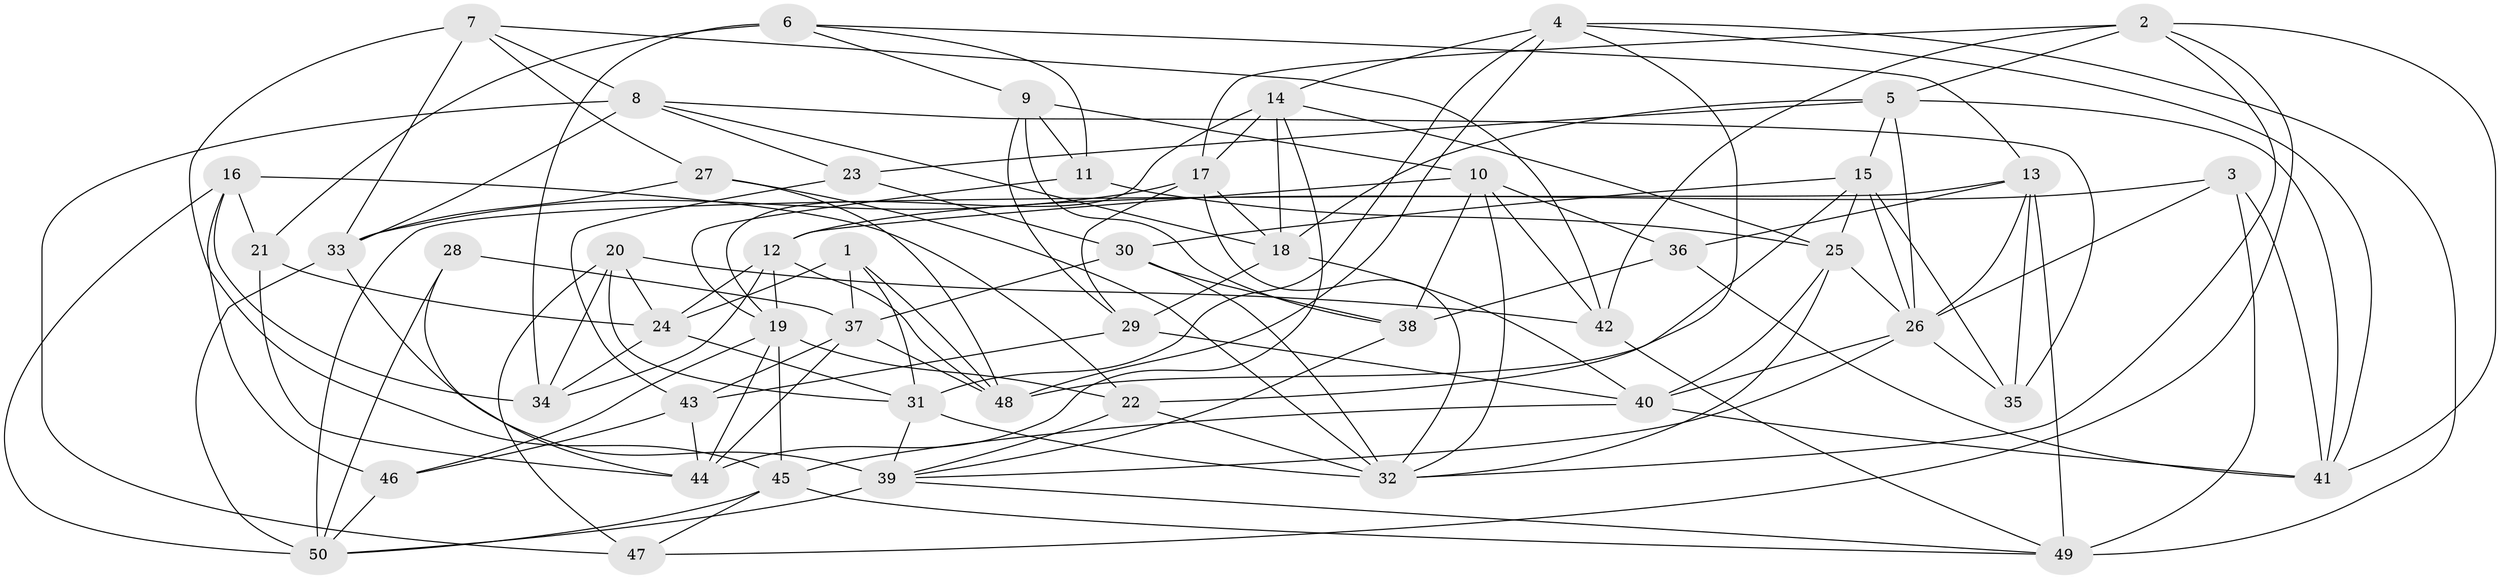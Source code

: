 // original degree distribution, {4: 1.0}
// Generated by graph-tools (version 1.1) at 2025/03/03/09/25 03:03:07]
// undirected, 50 vertices, 136 edges
graph export_dot {
graph [start="1"]
  node [color=gray90,style=filled];
  1;
  2;
  3;
  4;
  5;
  6;
  7;
  8;
  9;
  10;
  11;
  12;
  13;
  14;
  15;
  16;
  17;
  18;
  19;
  20;
  21;
  22;
  23;
  24;
  25;
  26;
  27;
  28;
  29;
  30;
  31;
  32;
  33;
  34;
  35;
  36;
  37;
  38;
  39;
  40;
  41;
  42;
  43;
  44;
  45;
  46;
  47;
  48;
  49;
  50;
  1 -- 24 [weight=1.0];
  1 -- 31 [weight=1.0];
  1 -- 37 [weight=1.0];
  1 -- 48 [weight=1.0];
  2 -- 5 [weight=1.0];
  2 -- 17 [weight=1.0];
  2 -- 32 [weight=1.0];
  2 -- 41 [weight=1.0];
  2 -- 42 [weight=1.0];
  2 -- 47 [weight=1.0];
  3 -- 12 [weight=1.0];
  3 -- 26 [weight=1.0];
  3 -- 41 [weight=1.0];
  3 -- 49 [weight=1.0];
  4 -- 14 [weight=1.0];
  4 -- 22 [weight=1.0];
  4 -- 31 [weight=1.0];
  4 -- 41 [weight=1.0];
  4 -- 48 [weight=1.0];
  4 -- 49 [weight=1.0];
  5 -- 15 [weight=1.0];
  5 -- 18 [weight=1.0];
  5 -- 23 [weight=1.0];
  5 -- 26 [weight=1.0];
  5 -- 41 [weight=1.0];
  6 -- 9 [weight=1.0];
  6 -- 11 [weight=1.0];
  6 -- 13 [weight=1.0];
  6 -- 21 [weight=1.0];
  6 -- 34 [weight=2.0];
  7 -- 8 [weight=1.0];
  7 -- 27 [weight=1.0];
  7 -- 33 [weight=2.0];
  7 -- 42 [weight=1.0];
  7 -- 45 [weight=1.0];
  8 -- 18 [weight=1.0];
  8 -- 23 [weight=1.0];
  8 -- 33 [weight=1.0];
  8 -- 35 [weight=1.0];
  8 -- 47 [weight=1.0];
  9 -- 10 [weight=1.0];
  9 -- 11 [weight=2.0];
  9 -- 29 [weight=1.0];
  9 -- 38 [weight=1.0];
  10 -- 12 [weight=1.0];
  10 -- 32 [weight=1.0];
  10 -- 36 [weight=1.0];
  10 -- 38 [weight=1.0];
  10 -- 42 [weight=1.0];
  11 -- 19 [weight=2.0];
  11 -- 25 [weight=1.0];
  12 -- 19 [weight=1.0];
  12 -- 24 [weight=1.0];
  12 -- 34 [weight=1.0];
  12 -- 48 [weight=1.0];
  13 -- 26 [weight=1.0];
  13 -- 35 [weight=1.0];
  13 -- 36 [weight=1.0];
  13 -- 49 [weight=1.0];
  13 -- 50 [weight=1.0];
  14 -- 17 [weight=1.0];
  14 -- 18 [weight=1.0];
  14 -- 19 [weight=1.0];
  14 -- 25 [weight=1.0];
  14 -- 44 [weight=1.0];
  15 -- 25 [weight=1.0];
  15 -- 26 [weight=1.0];
  15 -- 30 [weight=1.0];
  15 -- 35 [weight=1.0];
  15 -- 48 [weight=1.0];
  16 -- 21 [weight=1.0];
  16 -- 22 [weight=2.0];
  16 -- 34 [weight=1.0];
  16 -- 46 [weight=1.0];
  16 -- 50 [weight=1.0];
  17 -- 18 [weight=1.0];
  17 -- 29 [weight=1.0];
  17 -- 32 [weight=1.0];
  17 -- 33 [weight=1.0];
  18 -- 29 [weight=1.0];
  18 -- 40 [weight=1.0];
  19 -- 22 [weight=1.0];
  19 -- 44 [weight=1.0];
  19 -- 45 [weight=1.0];
  19 -- 46 [weight=1.0];
  20 -- 24 [weight=1.0];
  20 -- 31 [weight=1.0];
  20 -- 34 [weight=1.0];
  20 -- 42 [weight=2.0];
  20 -- 47 [weight=1.0];
  21 -- 24 [weight=1.0];
  21 -- 44 [weight=1.0];
  22 -- 32 [weight=1.0];
  22 -- 39 [weight=1.0];
  23 -- 30 [weight=1.0];
  23 -- 43 [weight=1.0];
  24 -- 31 [weight=1.0];
  24 -- 34 [weight=1.0];
  25 -- 26 [weight=1.0];
  25 -- 32 [weight=1.0];
  25 -- 40 [weight=1.0];
  26 -- 35 [weight=1.0];
  26 -- 39 [weight=1.0];
  26 -- 40 [weight=1.0];
  27 -- 32 [weight=1.0];
  27 -- 33 [weight=1.0];
  27 -- 48 [weight=1.0];
  28 -- 37 [weight=1.0];
  28 -- 44 [weight=1.0];
  28 -- 50 [weight=2.0];
  29 -- 40 [weight=1.0];
  29 -- 43 [weight=2.0];
  30 -- 32 [weight=1.0];
  30 -- 37 [weight=1.0];
  30 -- 38 [weight=2.0];
  31 -- 32 [weight=1.0];
  31 -- 39 [weight=1.0];
  33 -- 39 [weight=2.0];
  33 -- 50 [weight=1.0];
  36 -- 38 [weight=1.0];
  36 -- 41 [weight=1.0];
  37 -- 43 [weight=1.0];
  37 -- 44 [weight=1.0];
  37 -- 48 [weight=1.0];
  38 -- 39 [weight=1.0];
  39 -- 49 [weight=1.0];
  39 -- 50 [weight=3.0];
  40 -- 41 [weight=1.0];
  40 -- 45 [weight=1.0];
  42 -- 49 [weight=1.0];
  43 -- 44 [weight=1.0];
  43 -- 46 [weight=1.0];
  45 -- 47 [weight=1.0];
  45 -- 49 [weight=1.0];
  45 -- 50 [weight=1.0];
  46 -- 50 [weight=1.0];
}
